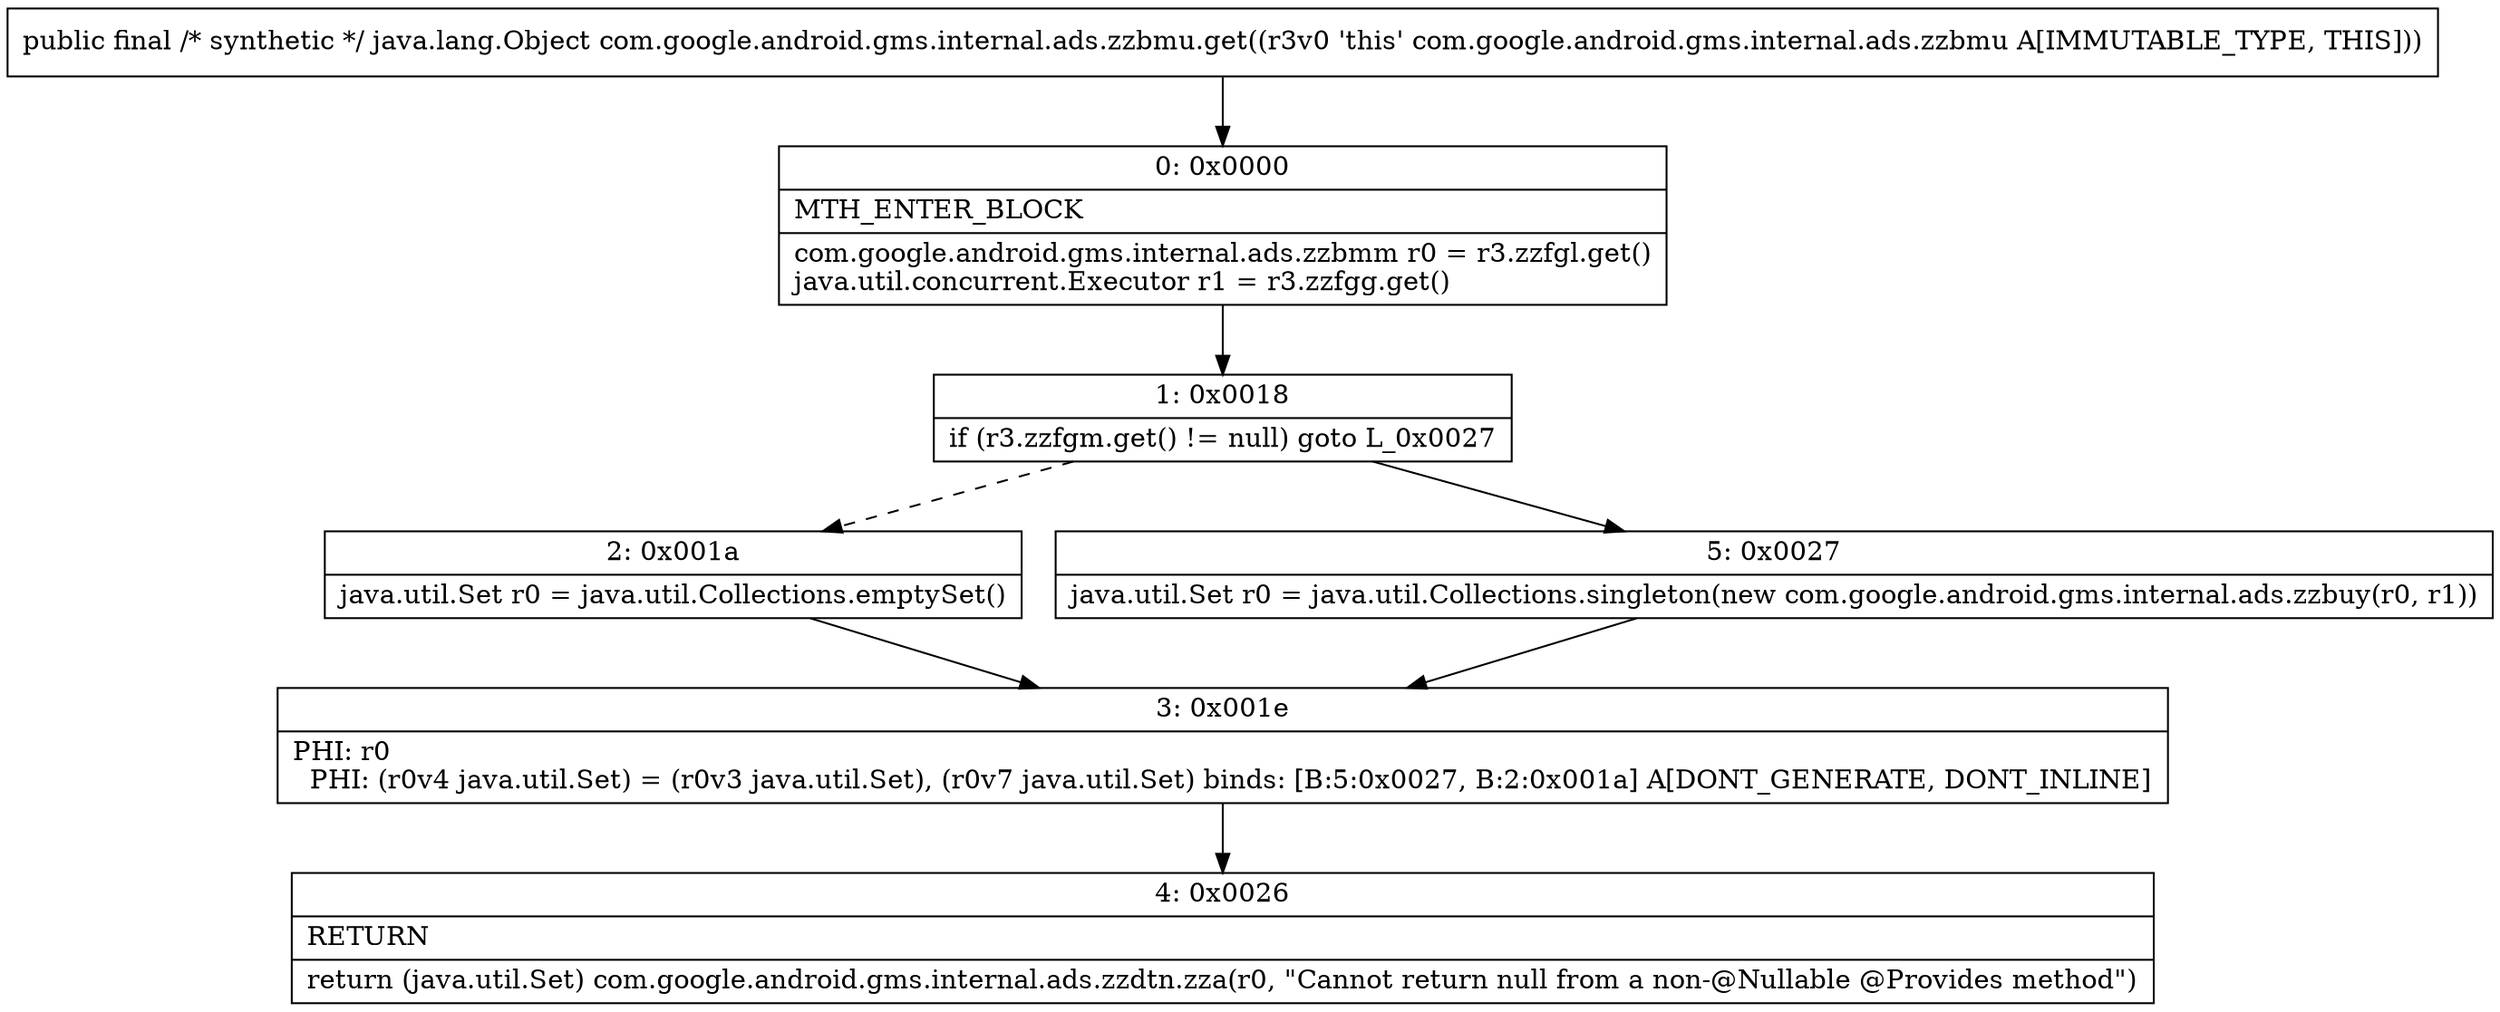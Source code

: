 digraph "CFG forcom.google.android.gms.internal.ads.zzbmu.get()Ljava\/lang\/Object;" {
Node_0 [shape=record,label="{0\:\ 0x0000|MTH_ENTER_BLOCK\l|com.google.android.gms.internal.ads.zzbmm r0 = r3.zzfgl.get()\ljava.util.concurrent.Executor r1 = r3.zzfgg.get()\l}"];
Node_1 [shape=record,label="{1\:\ 0x0018|if (r3.zzfgm.get() != null) goto L_0x0027\l}"];
Node_2 [shape=record,label="{2\:\ 0x001a|java.util.Set r0 = java.util.Collections.emptySet()\l}"];
Node_3 [shape=record,label="{3\:\ 0x001e|PHI: r0 \l  PHI: (r0v4 java.util.Set) = (r0v3 java.util.Set), (r0v7 java.util.Set) binds: [B:5:0x0027, B:2:0x001a] A[DONT_GENERATE, DONT_INLINE]\l}"];
Node_4 [shape=record,label="{4\:\ 0x0026|RETURN\l|return (java.util.Set) com.google.android.gms.internal.ads.zzdtn.zza(r0, \"Cannot return null from a non\-@Nullable @Provides method\")\l}"];
Node_5 [shape=record,label="{5\:\ 0x0027|java.util.Set r0 = java.util.Collections.singleton(new com.google.android.gms.internal.ads.zzbuy(r0, r1))\l}"];
MethodNode[shape=record,label="{public final \/* synthetic *\/ java.lang.Object com.google.android.gms.internal.ads.zzbmu.get((r3v0 'this' com.google.android.gms.internal.ads.zzbmu A[IMMUTABLE_TYPE, THIS])) }"];
MethodNode -> Node_0;
Node_0 -> Node_1;
Node_1 -> Node_2[style=dashed];
Node_1 -> Node_5;
Node_2 -> Node_3;
Node_3 -> Node_4;
Node_5 -> Node_3;
}

